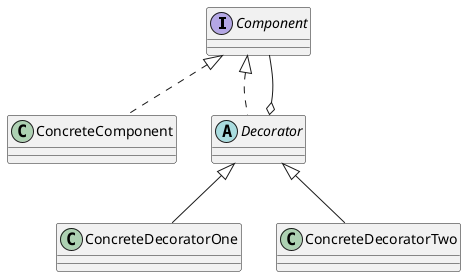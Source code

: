 @startuml
interface Component
class ConcreteComponent
Component <|.. ConcreteComponent

abstract class Decorator{
}
Component <|.. Decorator
Component --o Decorator

class ConcreteDecoratorOne
class ConcreteDecoratorTwo
Decorator <|-- ConcreteDecoratorOne
Decorator <|-- ConcreteDecoratorTwo

@enduml